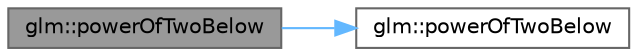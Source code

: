 digraph "glm::powerOfTwoBelow"
{
 // LATEX_PDF_SIZE
  bgcolor="transparent";
  edge [fontname=Helvetica,fontsize=10,labelfontname=Helvetica,labelfontsize=10];
  node [fontname=Helvetica,fontsize=10,shape=box,height=0.2,width=0.4];
  rankdir="LR";
  Node1 [id="Node000001",label="glm::powerOfTwoBelow",height=0.2,width=0.4,color="gray40", fillcolor="grey60", style="filled", fontcolor="black",tooltip=" "];
  Node1 -> Node2 [id="edge1_Node000001_Node000002",color="steelblue1",style="solid",tooltip=" "];
  Node2 [id="Node000002",label="glm::powerOfTwoBelow",height=0.2,width=0.4,color="grey40", fillcolor="white", style="filled",URL="$group__gtx__bit.html#ga3de7df63c589325101a2817a56f8e29d",tooltip=" "];
}
